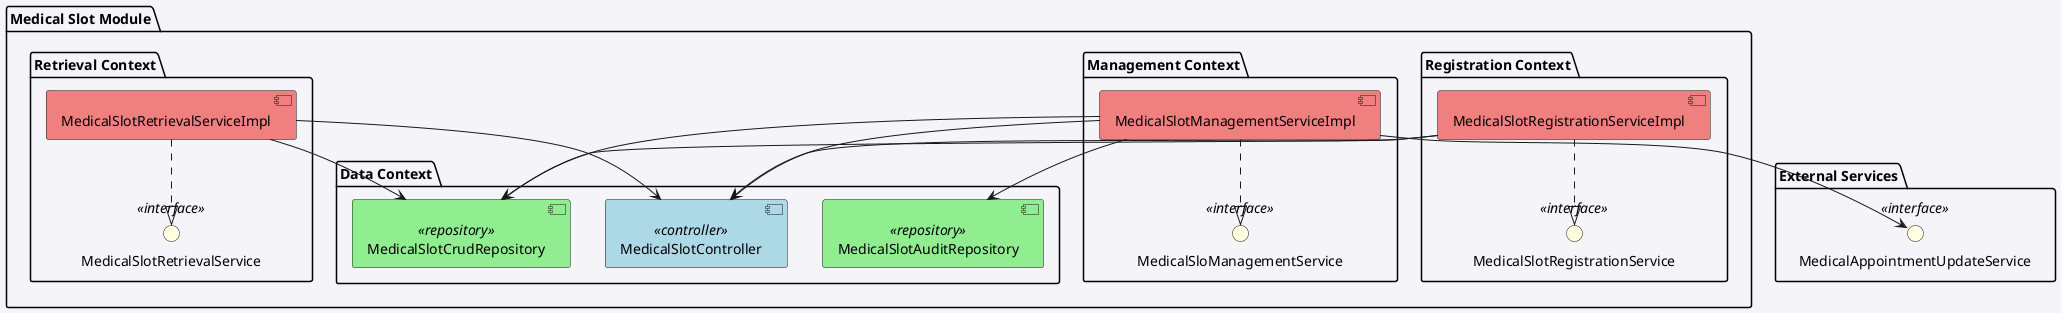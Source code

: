 @startuml

skinparam backgroundColor #f4f4f9
skinparam componentStyle uml2

package "Medical Slot Module" {

    package "Data Context" {
        component MedicalSlotController <<controller>> #LightBlue
        component MedicalSlotCrudRepository <<repository>> #LightGreen
        component MedicalSlotAuditRepository <<repository>> #LightGreen
    }

    package "Registration Context" {
        interface MedicalSlotRegistrationService <<interface>> #LightYellow
        component MedicalSlotRegistrationServiceImpl #LightCoral

        MedicalSlotRegistrationServiceImpl ..|> MedicalSlotRegistrationService
        MedicalSlotRegistrationServiceImpl --> MedicalSlotCrudRepository
        MedicalSlotRegistrationServiceImpl --> MedicalSlotController
    }

    package "Management Context" {
        interface MedicalSloManagementService <<interface>> #LightYellow
        component MedicalSlotManagementServiceImpl #LightCoral

        MedicalSlotManagementServiceImpl ..|> MedicalSloManagementService
        MedicalSlotManagementServiceImpl --> MedicalSlotCrudRepository
        MedicalSlotManagementServiceImpl --> MedicalSlotAuditRepository
        MedicalSlotManagementServiceImpl --> MedicalSlotController
    }

    package "Retrieval Context" {
        interface MedicalSlotRetrievalService <<interface>> #LightYellow
        component MedicalSlotRetrievalServiceImpl #LightCoral

        MedicalSlotRetrievalServiceImpl ..|> MedicalSlotRetrievalService
        MedicalSlotRetrievalServiceImpl --> MedicalSlotCrudRepository
        MedicalSlotRetrievalServiceImpl --> MedicalSlotController
    }

}

package "External Services" {
    interface MedicalAppointmentUpdateService <<interface>> #LightYellow
}

MedicalSlotManagementServiceImpl --> MedicalAppointmentUpdateService

@enduml